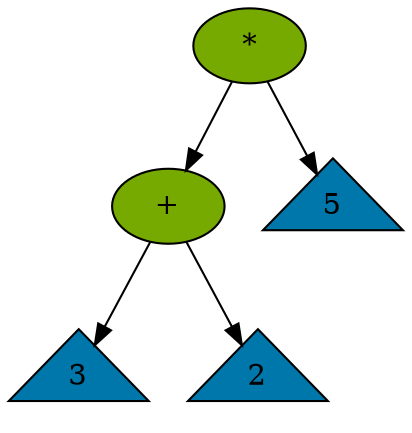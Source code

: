 digraph G {
	node [shape=polygon,sides=3,style=filled,fillcolor="#0077AA"]; 
	4 [label="3"];
	node [shape=ellipse,style=filled,fillcolor="#77AA00"]; 
	2 [label="+"];
	node [shape=polygon,sides=3,style=filled,fillcolor="#0077AA"]; 
	5 [label="5"];
	node [shape=ellipse,style=filled,fillcolor="#77AA00"]; 
	1 [label="*"];
	node [shape=polygon,sides=3,style=filled,fillcolor="#0077AA"]; 
	3 [label="2"];
	"1" -> "2";
	"2" -> "3";
	"2" -> "4";
	"1" -> "5";
}
